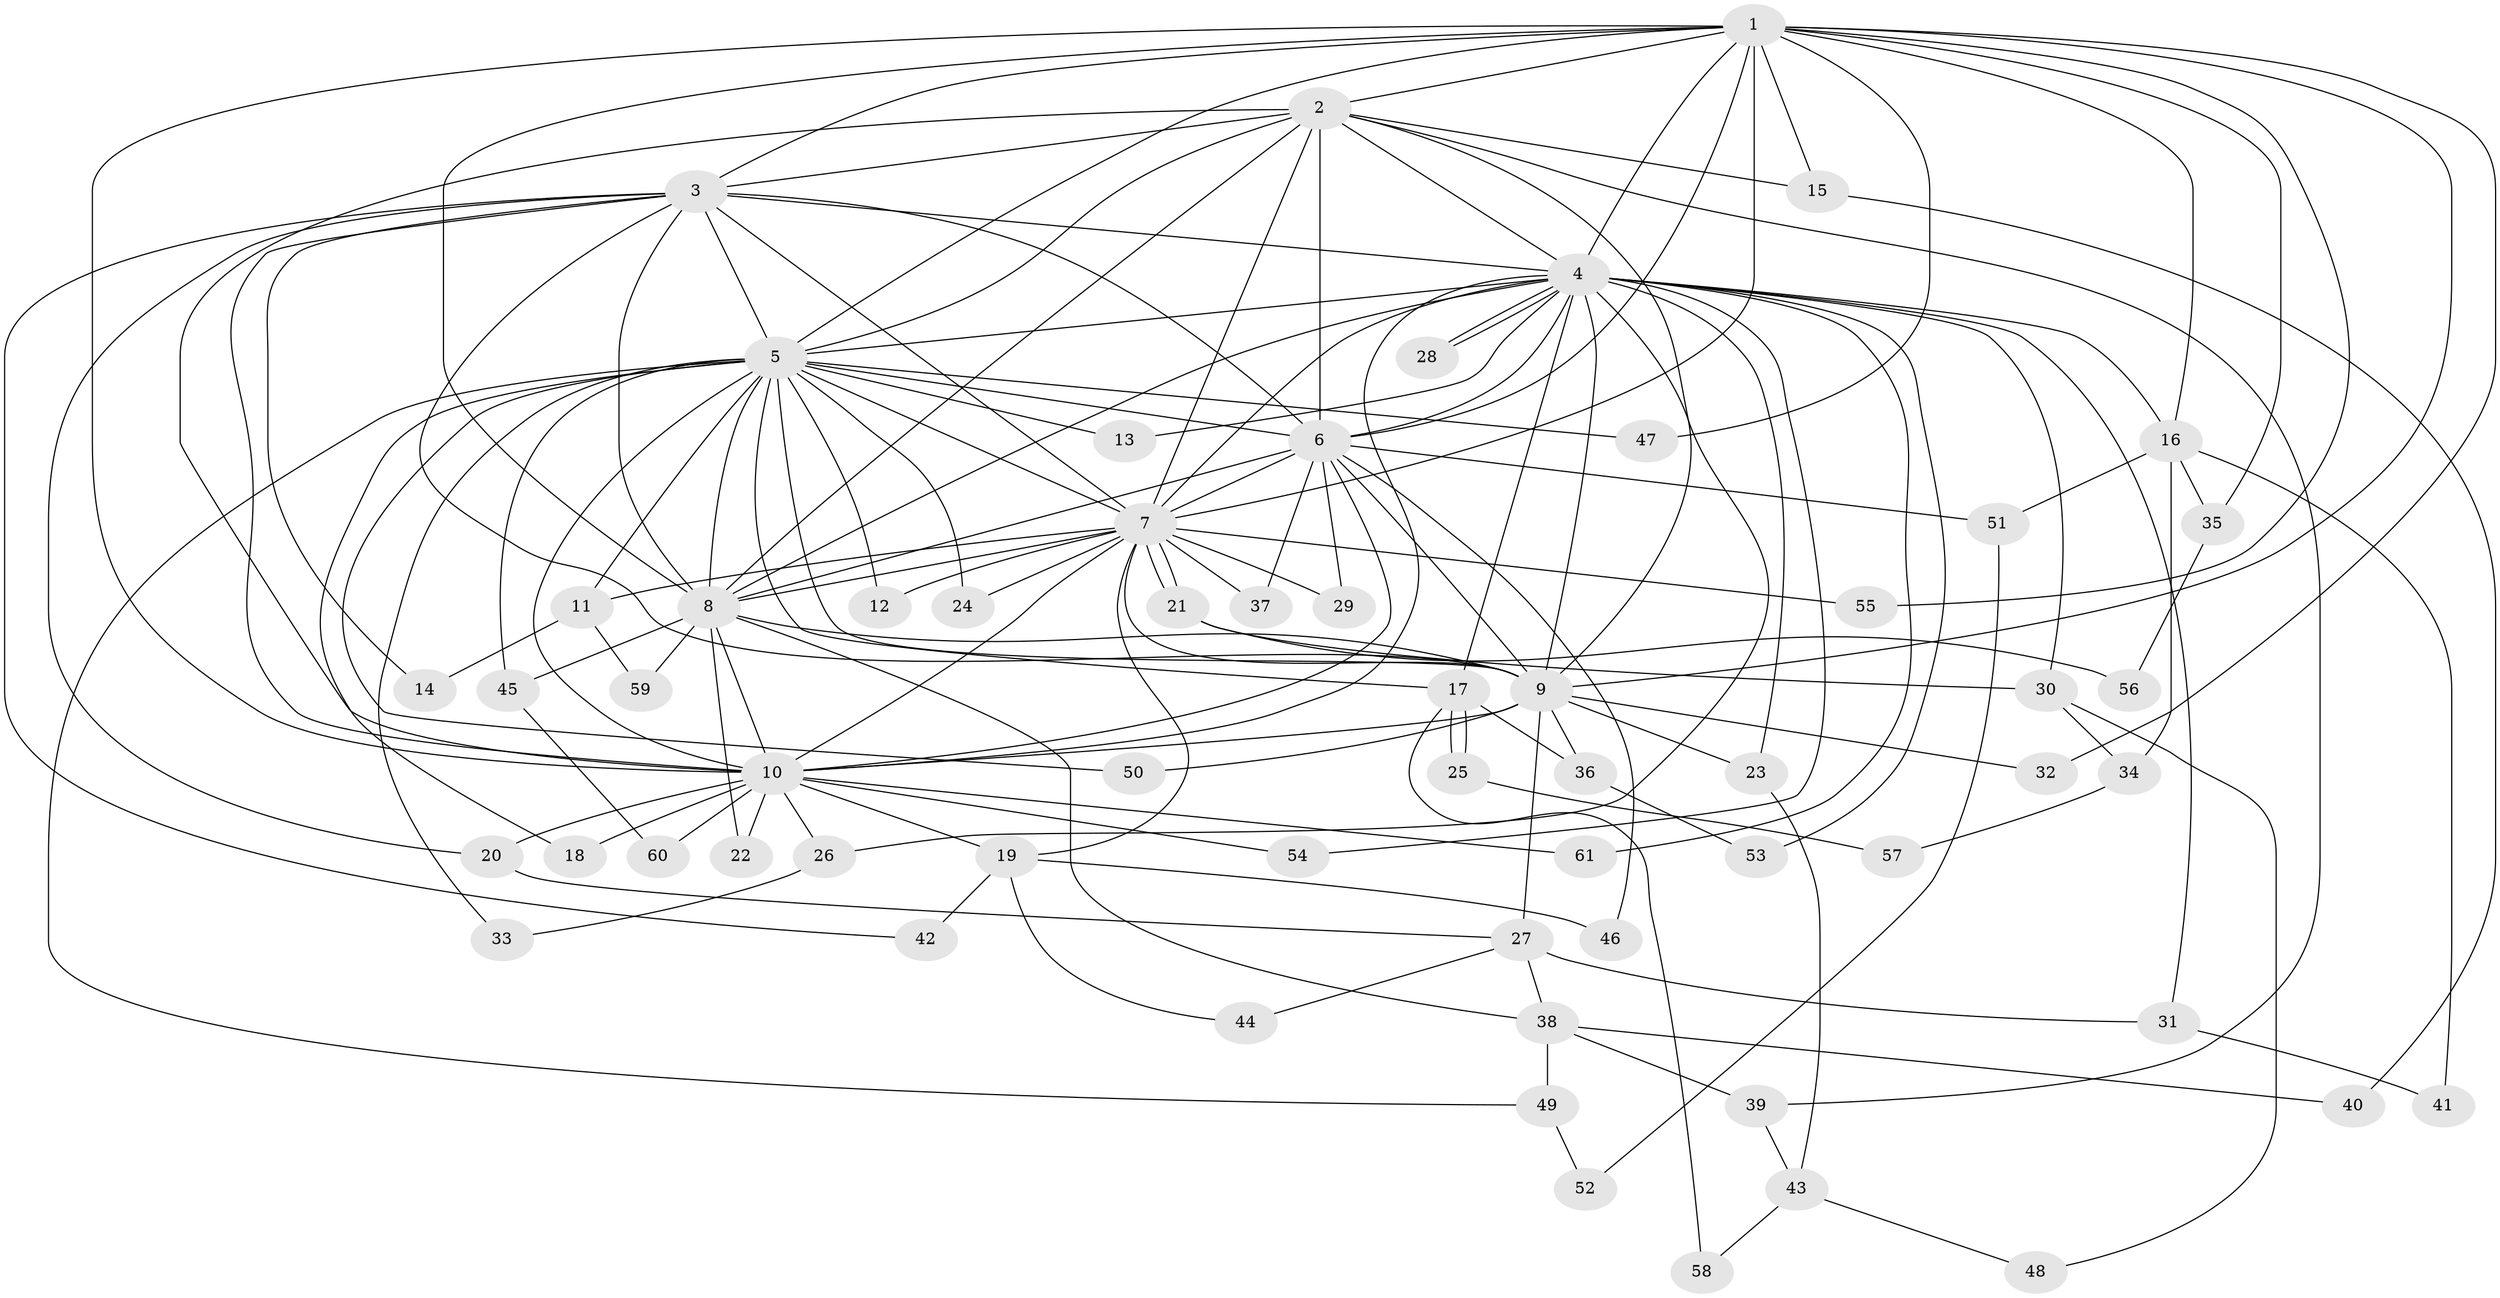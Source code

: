 // coarse degree distribution, {11: 0.041666666666666664, 22: 0.041666666666666664, 5: 0.08333333333333333, 6: 0.08333333333333333, 4: 0.125, 2: 0.3333333333333333, 1: 0.16666666666666666, 3: 0.125}
// Generated by graph-tools (version 1.1) at 2025/17/03/04/25 18:17:40]
// undirected, 61 vertices, 147 edges
graph export_dot {
graph [start="1"]
  node [color=gray90,style=filled];
  1;
  2;
  3;
  4;
  5;
  6;
  7;
  8;
  9;
  10;
  11;
  12;
  13;
  14;
  15;
  16;
  17;
  18;
  19;
  20;
  21;
  22;
  23;
  24;
  25;
  26;
  27;
  28;
  29;
  30;
  31;
  32;
  33;
  34;
  35;
  36;
  37;
  38;
  39;
  40;
  41;
  42;
  43;
  44;
  45;
  46;
  47;
  48;
  49;
  50;
  51;
  52;
  53;
  54;
  55;
  56;
  57;
  58;
  59;
  60;
  61;
  1 -- 2;
  1 -- 3;
  1 -- 4;
  1 -- 5;
  1 -- 6;
  1 -- 7;
  1 -- 8;
  1 -- 9;
  1 -- 10;
  1 -- 15;
  1 -- 16;
  1 -- 32;
  1 -- 35;
  1 -- 47;
  1 -- 55;
  2 -- 3;
  2 -- 4;
  2 -- 5;
  2 -- 6;
  2 -- 7;
  2 -- 8;
  2 -- 9;
  2 -- 10;
  2 -- 15;
  2 -- 39;
  3 -- 4;
  3 -- 5;
  3 -- 6;
  3 -- 7;
  3 -- 8;
  3 -- 9;
  3 -- 10;
  3 -- 14;
  3 -- 20;
  3 -- 42;
  4 -- 5;
  4 -- 6;
  4 -- 7;
  4 -- 8;
  4 -- 9;
  4 -- 10;
  4 -- 13;
  4 -- 16;
  4 -- 17;
  4 -- 23;
  4 -- 26;
  4 -- 28;
  4 -- 28;
  4 -- 30;
  4 -- 31;
  4 -- 53;
  4 -- 54;
  4 -- 61;
  5 -- 6;
  5 -- 7;
  5 -- 8;
  5 -- 9;
  5 -- 10;
  5 -- 11;
  5 -- 12;
  5 -- 13;
  5 -- 17;
  5 -- 18;
  5 -- 24;
  5 -- 33;
  5 -- 45;
  5 -- 47;
  5 -- 49;
  5 -- 50;
  6 -- 7;
  6 -- 8;
  6 -- 9;
  6 -- 10;
  6 -- 29;
  6 -- 37;
  6 -- 46;
  6 -- 51;
  7 -- 8;
  7 -- 9;
  7 -- 10;
  7 -- 11;
  7 -- 12;
  7 -- 19;
  7 -- 21;
  7 -- 21;
  7 -- 24;
  7 -- 29;
  7 -- 37;
  7 -- 55;
  8 -- 9;
  8 -- 10;
  8 -- 22;
  8 -- 38;
  8 -- 45;
  8 -- 59;
  9 -- 10;
  9 -- 23;
  9 -- 27;
  9 -- 32;
  9 -- 36;
  9 -- 50;
  10 -- 18;
  10 -- 19;
  10 -- 20;
  10 -- 22;
  10 -- 26;
  10 -- 54;
  10 -- 60;
  10 -- 61;
  11 -- 14;
  11 -- 59;
  15 -- 40;
  16 -- 34;
  16 -- 35;
  16 -- 41;
  16 -- 51;
  17 -- 25;
  17 -- 25;
  17 -- 36;
  17 -- 58;
  19 -- 42;
  19 -- 44;
  19 -- 46;
  20 -- 27;
  21 -- 30;
  21 -- 56;
  23 -- 43;
  25 -- 57;
  26 -- 33;
  27 -- 31;
  27 -- 38;
  27 -- 44;
  30 -- 34;
  30 -- 48;
  31 -- 41;
  34 -- 57;
  35 -- 56;
  36 -- 53;
  38 -- 39;
  38 -- 40;
  38 -- 49;
  39 -- 43;
  43 -- 48;
  43 -- 58;
  45 -- 60;
  49 -- 52;
  51 -- 52;
}
